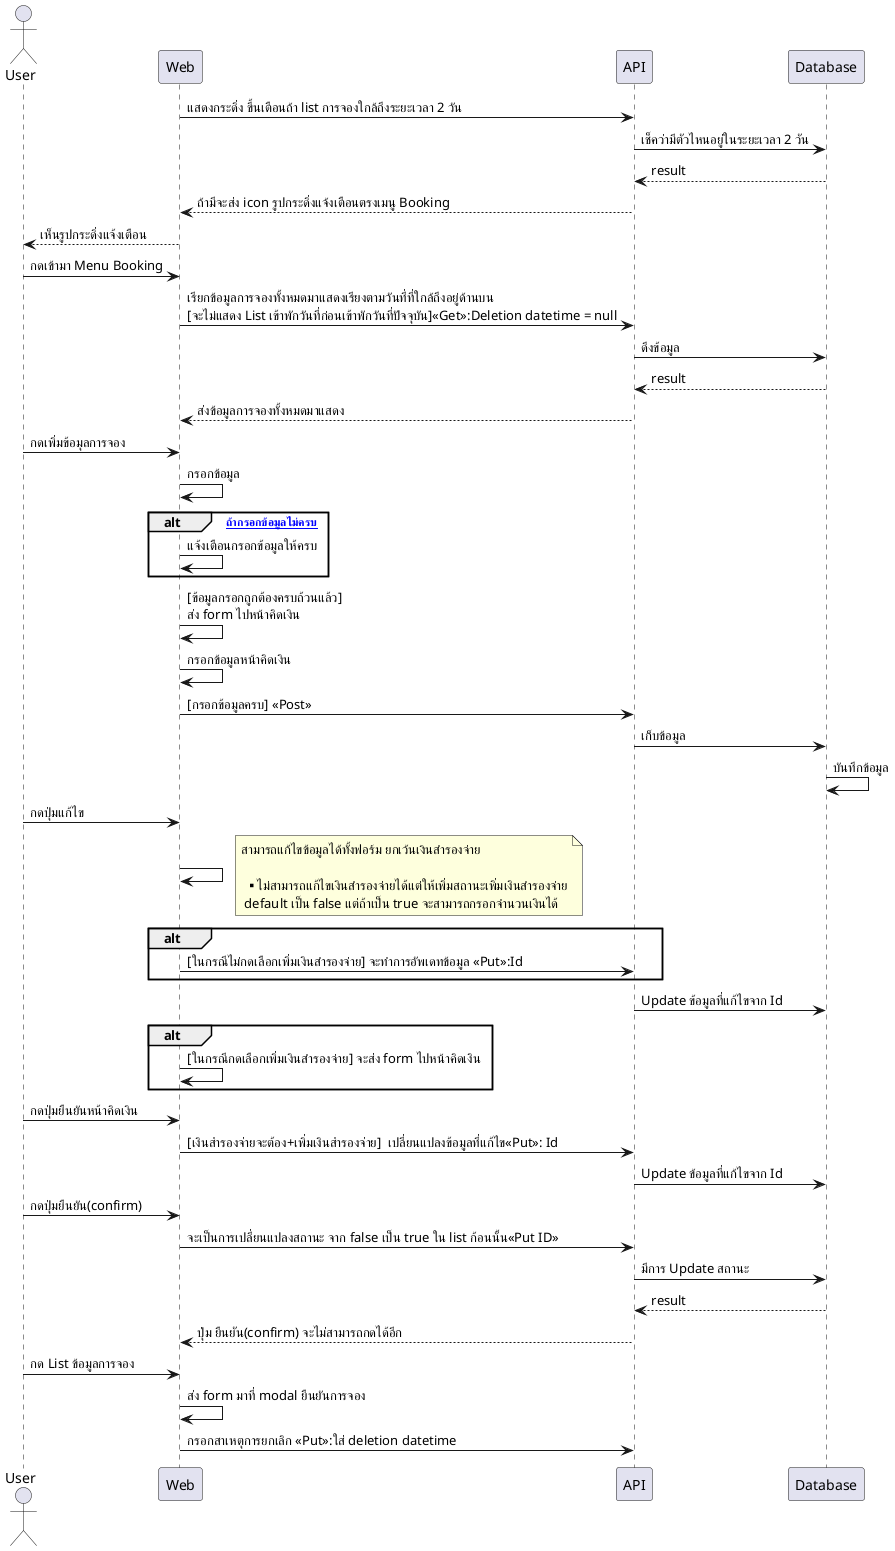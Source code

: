 @startuml

actor User
participant "Web" as A
participant "API" as B
participant "Database" as C

A -> B: แสดงกระดิ่ง ขึ้นเตือนถ้า list การจองใกล้ถึงระยะเวลา 2 วัน 
B -> C: เช็คว่ามีตัวไหนอยู่ในระยะเวลา 2 วัน
C --> B: result 
B --> A: ถ้ามีจะส่ง icon รูปกระดิ่งแจ้งเตือนตรงเมนู Booking
A --> User: เห็นรูปกระดิ่งแจ้งเตือน

User -> A: กดเข้ามา Menu Booking
A -> B: เรียกข้อมูลการจองทั้งหมดมาแสดงเรียงตามวันที่ที่ใกล้ถึงอยู่ด้านบน\n[จะไม่แสดง List เข้าพักวันที่ก่อนเข้าพักวันที่ปัจจุบัน]<<Get>>:Deletion datetime = null
B -> C: ดึงข้อมูล
C --> B: result 
B --> A: ส่งข้อมูลการจองทั้งหมดมาแสดง

User -> A: กดเพิ่มข้อมุลการจอง
A -> A: กรอกข้อมูล
alt [ถ้ากรอกข้อมูลไม่ครบ]
A -> A: แจ้งเตือนกรอกข้อมูลให้ครบ
end
A -> A:  [ข้อมูลกรอกถูกต้องครบถ้วนแล้ว]\nส่ง form ไปหน้าคิดเงิน
A -> A: กรอกข้อมูลหน้าคิดเงิน
A -> B: [กรอกข้อมูลครบ] <<Post>> 
B -> C: เก็บข้อมูล
C -> C: บันทึกข้อมูล

User -> A: กดปุ่มแก้ไข
A ->A
note right
สามารถแก้ไขข้อมูลได้ทั้งฟอร์ม ยกเว้นเงินสำรองจ่าย

**ไม่สามารถแก้ไขเงินสำรองจ่ายได้แต่ให้เพิ่มสถานะเพิ่มเงินสำรองจ่าย
 default เป็น false แต่ถ้าเป็น true จะสามารถกรอกจำนวนเงินได้
end note
alt
A -> B: [ในกรณีไม่กดเลือกเพิ่มเงินสำรองจ่าย] จะทำการอัพเดทข้อมูล <<Put>>:Id 
end
B -> C: Update ข้อมูลที่แก้ไขจาก Id
alt
A -> A: [ในกรณีกดเลือกเพิ่มเงินสำรองจ่าย] จะส่ง form ไปหน้าคิดเงิน
end

User -> A: กดปุ่มยืนยันหน้าคิดเงิน
A -> B: [เงินสำรองจ่ายจะต้อง+เพิ่มเงินสำรองจ่าย]  เปลี่ยนแปลงข้อมูลที่แก้ไข<<Put>>: Id
B -> C: Update ข้อมูลที่แก้ไขจาก Id 

User -> A: กดปุ่มยืนยัน(confirm)
A -> B: จะเป็นการเปลี่ยนแปลงสถานะ จาก false เป็น true ใน list ก้อนนั้น<<Put ID>>
B -> C: มีการ Update สถานะ
C --> B: result
B --> A: ปุ่ม ยืนยัน(confirm) จะไม่สามารถกดได้อีก

User -> A: กด List ข้อมูลการจอง
A -> A: ส่ง form มาที่ modal ยืนยันการจอง
A -> B: กรอกสาเหตุการยกเลิก <<Put>>:ใส่ deletion datetime 


@enduml